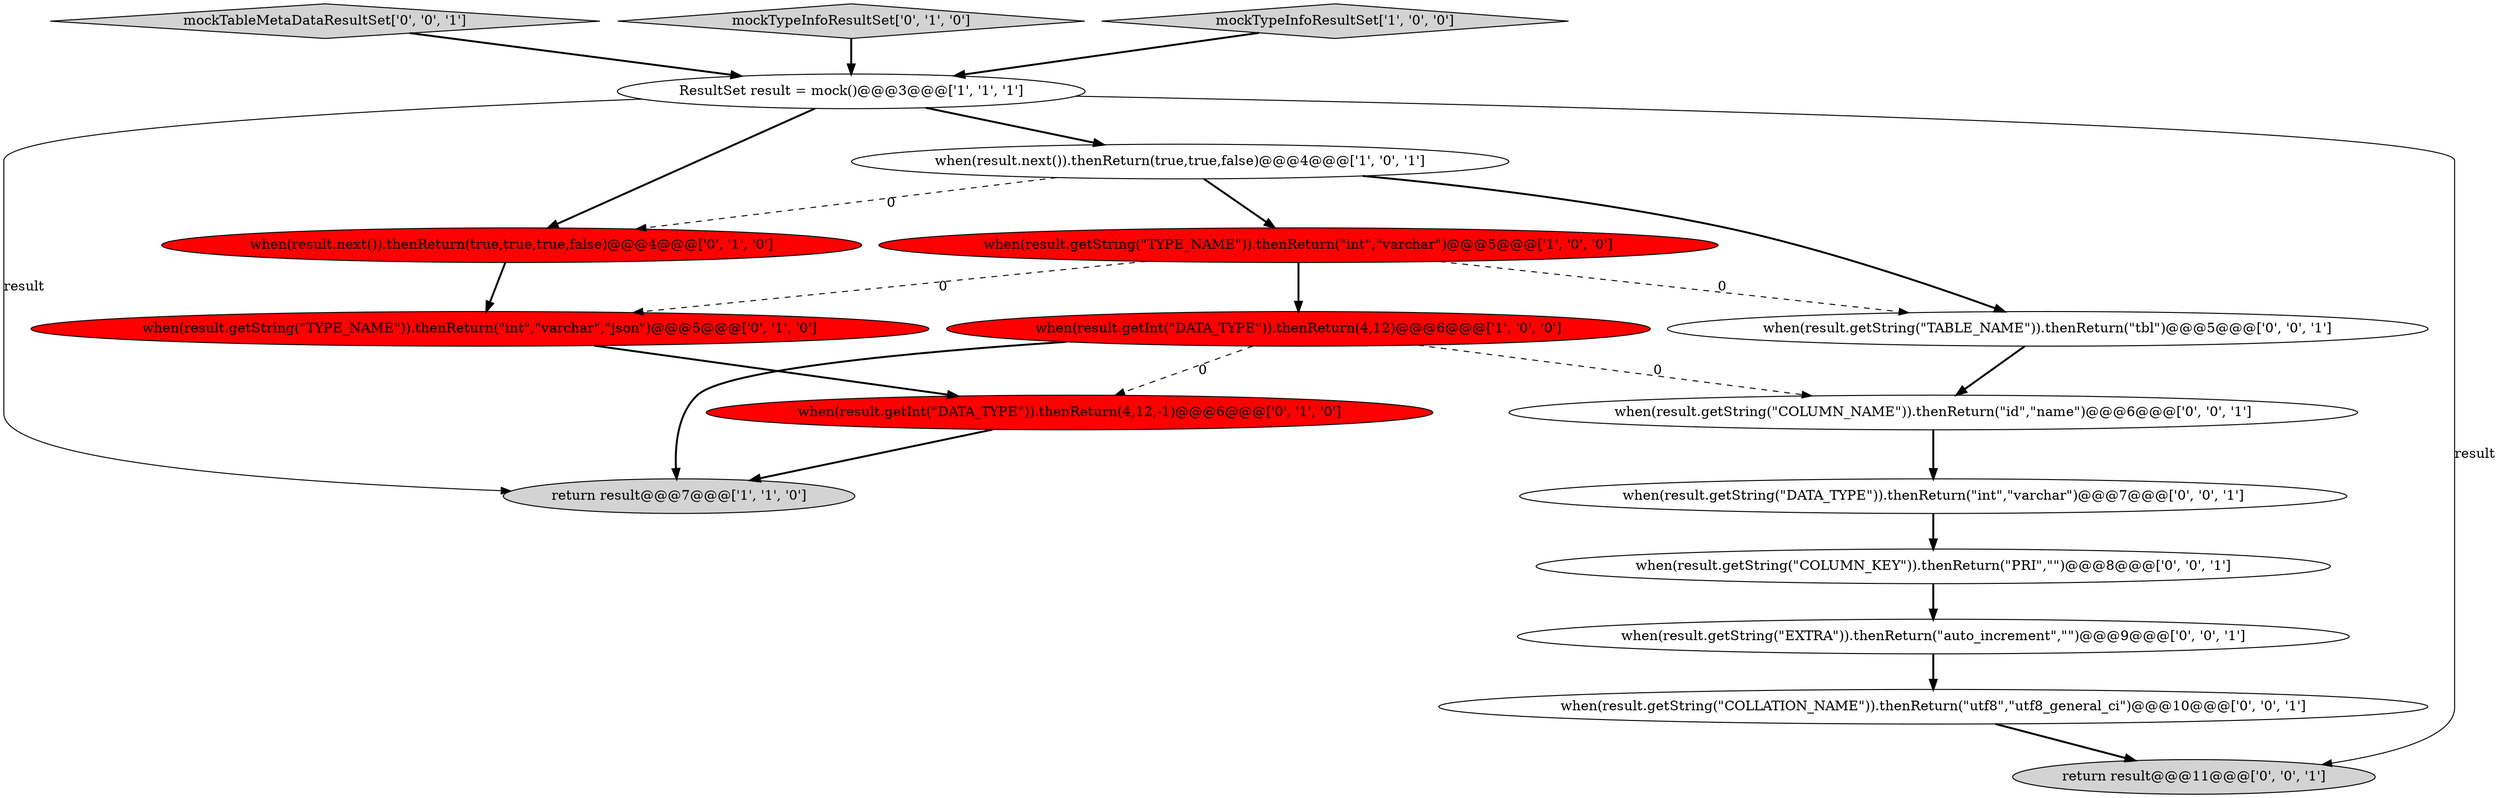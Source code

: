 digraph {
13 [style = filled, label = "when(result.getString(\"EXTRA\")).thenReturn(\"auto_increment\",\"\")@@@9@@@['0', '0', '1']", fillcolor = white, shape = ellipse image = "AAA0AAABBB3BBB"];
7 [style = filled, label = "when(result.getString(\"TYPE_NAME\")).thenReturn(\"int\",\"varchar\",\"json\")@@@5@@@['0', '1', '0']", fillcolor = red, shape = ellipse image = "AAA1AAABBB2BBB"];
17 [style = filled, label = "mockTableMetaDataResultSet['0', '0', '1']", fillcolor = lightgray, shape = diamond image = "AAA0AAABBB3BBB"];
0 [style = filled, label = "return result@@@7@@@['1', '1', '0']", fillcolor = lightgray, shape = ellipse image = "AAA0AAABBB1BBB"];
5 [style = filled, label = "when(result.getString(\"TYPE_NAME\")).thenReturn(\"int\",\"varchar\")@@@5@@@['1', '0', '0']", fillcolor = red, shape = ellipse image = "AAA1AAABBB1BBB"];
10 [style = filled, label = "when(result.getString(\"COLUMN_KEY\")).thenReturn(\"PRI\",\"\")@@@8@@@['0', '0', '1']", fillcolor = white, shape = ellipse image = "AAA0AAABBB3BBB"];
14 [style = filled, label = "when(result.getString(\"COLLATION_NAME\")).thenReturn(\"utf8\",\"utf8_general_ci\")@@@10@@@['0', '0', '1']", fillcolor = white, shape = ellipse image = "AAA0AAABBB3BBB"];
8 [style = filled, label = "when(result.next()).thenReturn(true,true,true,false)@@@4@@@['0', '1', '0']", fillcolor = red, shape = ellipse image = "AAA1AAABBB2BBB"];
16 [style = filled, label = "when(result.getString(\"COLUMN_NAME\")).thenReturn(\"id\",\"name\")@@@6@@@['0', '0', '1']", fillcolor = white, shape = ellipse image = "AAA0AAABBB3BBB"];
15 [style = filled, label = "when(result.getString(\"DATA_TYPE\")).thenReturn(\"int\",\"varchar\")@@@7@@@['0', '0', '1']", fillcolor = white, shape = ellipse image = "AAA0AAABBB3BBB"];
11 [style = filled, label = "when(result.getString(\"TABLE_NAME\")).thenReturn(\"tbl\")@@@5@@@['0', '0', '1']", fillcolor = white, shape = ellipse image = "AAA0AAABBB3BBB"];
2 [style = filled, label = "when(result.getInt(\"DATA_TYPE\")).thenReturn(4,12)@@@6@@@['1', '0', '0']", fillcolor = red, shape = ellipse image = "AAA1AAABBB1BBB"];
12 [style = filled, label = "return result@@@11@@@['0', '0', '1']", fillcolor = lightgray, shape = ellipse image = "AAA0AAABBB3BBB"];
6 [style = filled, label = "when(result.getInt(\"DATA_TYPE\")).thenReturn(4,12,-1)@@@6@@@['0', '1', '0']", fillcolor = red, shape = ellipse image = "AAA1AAABBB2BBB"];
4 [style = filled, label = "when(result.next()).thenReturn(true,true,false)@@@4@@@['1', '0', '1']", fillcolor = white, shape = ellipse image = "AAA0AAABBB1BBB"];
9 [style = filled, label = "mockTypeInfoResultSet['0', '1', '0']", fillcolor = lightgray, shape = diamond image = "AAA0AAABBB2BBB"];
3 [style = filled, label = "ResultSet result = mock()@@@3@@@['1', '1', '1']", fillcolor = white, shape = ellipse image = "AAA0AAABBB1BBB"];
1 [style = filled, label = "mockTypeInfoResultSet['1', '0', '0']", fillcolor = lightgray, shape = diamond image = "AAA0AAABBB1BBB"];
11->16 [style = bold, label=""];
16->15 [style = bold, label=""];
15->10 [style = bold, label=""];
1->3 [style = bold, label=""];
6->0 [style = bold, label=""];
3->4 [style = bold, label=""];
8->7 [style = bold, label=""];
5->2 [style = bold, label=""];
2->0 [style = bold, label=""];
10->13 [style = bold, label=""];
5->11 [style = dashed, label="0"];
3->0 [style = solid, label="result"];
3->8 [style = bold, label=""];
2->16 [style = dashed, label="0"];
14->12 [style = bold, label=""];
3->12 [style = solid, label="result"];
7->6 [style = bold, label=""];
4->8 [style = dashed, label="0"];
17->3 [style = bold, label=""];
2->6 [style = dashed, label="0"];
9->3 [style = bold, label=""];
5->7 [style = dashed, label="0"];
4->11 [style = bold, label=""];
4->5 [style = bold, label=""];
13->14 [style = bold, label=""];
}
